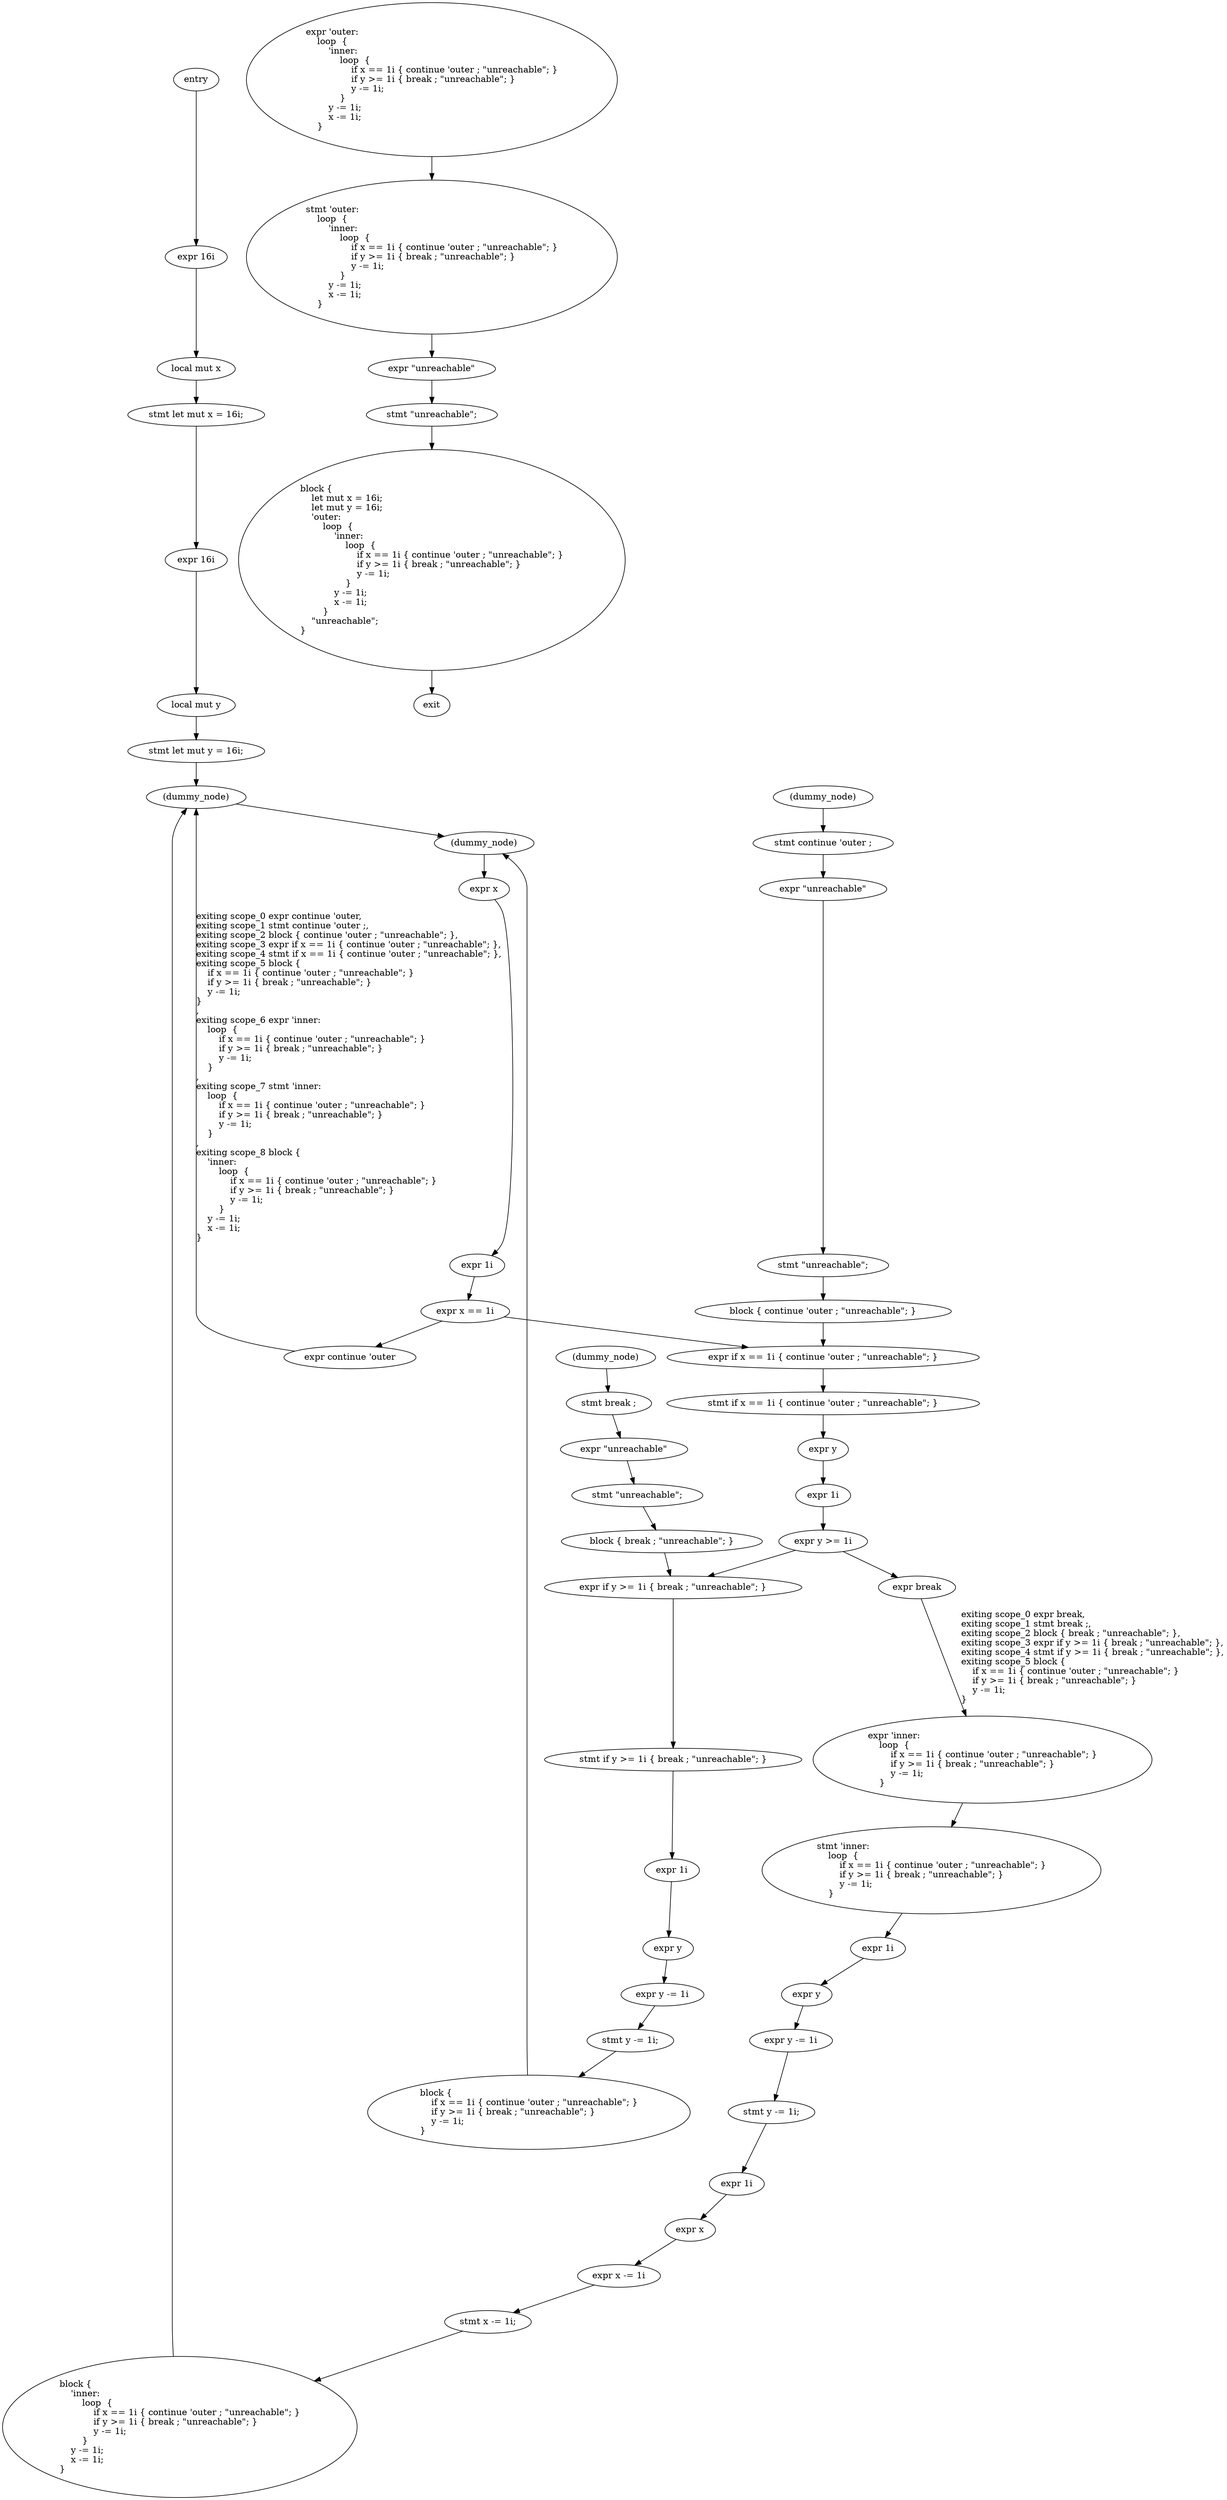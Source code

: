 digraph block {
    N0[label="entry"];
    N1[label="exit"];
    N2[label="expr 16i"];
    N3[label="local mut x"];
    N4[label="stmt let mut x = 16i;"];
    N5[label="expr 16i"];
    N6[label="local mut y"];
    N7[label="stmt let mut y = 16i;"];
    N8[label="(dummy_node)"];
    N9[label="expr \'outer:\l    loop  {\l        \'inner:\l            loop  {\l                if x == 1i { continue \'outer ; \"unreachable\"; }\l                if y >= 1i { break ; \"unreachable\"; }\l                y -= 1i;\l            }\l        y -= 1i;\l        x -= 1i;\l    }\l"];
    N10[label="(dummy_node)"];
    N11[label="expr \'inner:\l    loop  {\l        if x == 1i { continue \'outer ; \"unreachable\"; }\l        if y >= 1i { break ; \"unreachable\"; }\l        y -= 1i;\l    }\l"];
    N12[label="expr x"];
    N13[label="expr 1i"];
    N14[label="expr x == 1i"];
    N15[label="expr continue \'outer"];
    N16[label="(dummy_node)"];
    N17[label="stmt continue \'outer ;"];
    N18[label="expr \"unreachable\""];
    N19[label="stmt \"unreachable\";"];
    N20[label="block { continue \'outer ; \"unreachable\"; }"];
    N21[label="expr if x == 1i { continue \'outer ; \"unreachable\"; }"];
    N22[label="stmt if x == 1i { continue \'outer ; \"unreachable\"; }"];
    N23[label="expr y"];
    N24[label="expr 1i"];
    N25[label="expr y >= 1i"];
    N26[label="expr break"];
    N27[label="(dummy_node)"];
    N28[label="stmt break ;"];
    N29[label="expr \"unreachable\""];
    N30[label="stmt \"unreachable\";"];
    N31[label="block { break ; \"unreachable\"; }"];
    N32[label="expr if y >= 1i { break ; \"unreachable\"; }"];
    N33[label="stmt if y >= 1i { break ; \"unreachable\"; }"];
    N34[label="expr 1i"];
    N35[label="expr y"];
    N36[label="expr y -= 1i"];
    N37[label="stmt y -= 1i;"];
    N38[label="block {\l    if x == 1i { continue \'outer ; \"unreachable\"; }\l    if y >= 1i { break ; \"unreachable\"; }\l    y -= 1i;\l}\l"];
    N39[label="stmt \'inner:\l    loop  {\l        if x == 1i { continue \'outer ; \"unreachable\"; }\l        if y >= 1i { break ; \"unreachable\"; }\l        y -= 1i;\l    }\l"];
    N40[label="expr 1i"];
    N41[label="expr y"];
    N42[label="expr y -= 1i"];
    N43[label="stmt y -= 1i;"];
    N44[label="expr 1i"];
    N45[label="expr x"];
    N46[label="expr x -= 1i"];
    N47[label="stmt x -= 1i;"];
    N48[label="block {\l    \'inner:\l        loop  {\l            if x == 1i { continue \'outer ; \"unreachable\"; }\l            if y >= 1i { break ; \"unreachable\"; }\l            y -= 1i;\l        }\l    y -= 1i;\l    x -= 1i;\l}\l"];
    N49[label="stmt \'outer:\l    loop  {\l        \'inner:\l            loop  {\l                if x == 1i { continue \'outer ; \"unreachable\"; }\l                if y >= 1i { break ; \"unreachable\"; }\l                y -= 1i;\l            }\l        y -= 1i;\l        x -= 1i;\l    }\l"];
    N50[label="expr \"unreachable\""];
    N51[label="stmt \"unreachable\";"];
    N52[label="block {\l    let mut x = 16i;\l    let mut y = 16i;\l    \'outer:\l        loop  {\l            \'inner:\l                loop  {\l                    if x == 1i { continue \'outer ; \"unreachable\"; }\l                    if y >= 1i { break ; \"unreachable\"; }\l                    y -= 1i;\l                }\l            y -= 1i;\l            x -= 1i;\l        }\l    \"unreachable\";\l}\l"];
    N0 -> N2;
    N2 -> N3;
    N3 -> N4;
    N4 -> N5;
    N5 -> N6;
    N6 -> N7;
    N7 -> N8;
    N8 -> N10;
    N10 -> N12;
    N12 -> N13;
    N13 -> N14;
    N14 -> N15;
    N15 -> N8[label="exiting scope_0 expr continue \'outer,\lexiting scope_1 stmt continue \'outer ;,\lexiting scope_2 block { continue \'outer ; \"unreachable\"; },\lexiting scope_3 expr if x == 1i { continue \'outer ; \"unreachable\"; },\lexiting scope_4 stmt if x == 1i { continue \'outer ; \"unreachable\"; },\lexiting scope_5 block {\l    if x == 1i { continue \'outer ; \"unreachable\"; }\l    if y >= 1i { break ; \"unreachable\"; }\l    y -= 1i;\l}\l,\lexiting scope_6 expr \'inner:\l    loop  {\l        if x == 1i { continue \'outer ; \"unreachable\"; }\l        if y >= 1i { break ; \"unreachable\"; }\l        y -= 1i;\l    }\l,\lexiting scope_7 stmt \'inner:\l    loop  {\l        if x == 1i { continue \'outer ; \"unreachable\"; }\l        if y >= 1i { break ; \"unreachable\"; }\l        y -= 1i;\l    }\l,\lexiting scope_8 block {\l    \'inner:\l        loop  {\l            if x == 1i { continue \'outer ; \"unreachable\"; }\l            if y >= 1i { break ; \"unreachable\"; }\l            y -= 1i;\l        }\l    y -= 1i;\l    x -= 1i;\l}\l"];
    N16 -> N17;
    N17 -> N18;
    N18 -> N19;
    N19 -> N20;
    N14 -> N21;
    N20 -> N21;
    N21 -> N22;
    N22 -> N23;
    N23 -> N24;
    N24 -> N25;
    N25 -> N26;
    N26 -> N11[label="exiting scope_0 expr break,\lexiting scope_1 stmt break ;,\lexiting scope_2 block { break ; \"unreachable\"; },\lexiting scope_3 expr if y >= 1i { break ; \"unreachable\"; },\lexiting scope_4 stmt if y >= 1i { break ; \"unreachable\"; },\lexiting scope_5 block {\l    if x == 1i { continue \'outer ; \"unreachable\"; }\l    if y >= 1i { break ; \"unreachable\"; }\l    y -= 1i;\l}\l"];
    N27 -> N28;
    N28 -> N29;
    N29 -> N30;
    N30 -> N31;
    N25 -> N32;
    N31 -> N32;
    N32 -> N33;
    N33 -> N34;
    N34 -> N35;
    N35 -> N36;
    N36 -> N37;
    N37 -> N38;
    N38 -> N10;
    N11 -> N39;
    N39 -> N40;
    N40 -> N41;
    N41 -> N42;
    N42 -> N43;
    N43 -> N44;
    N44 -> N45;
    N45 -> N46;
    N46 -> N47;
    N47 -> N48;
    N48 -> N8;
    N9 -> N49;
    N49 -> N50;
    N50 -> N51;
    N51 -> N52;
    N52 -> N1;
}
